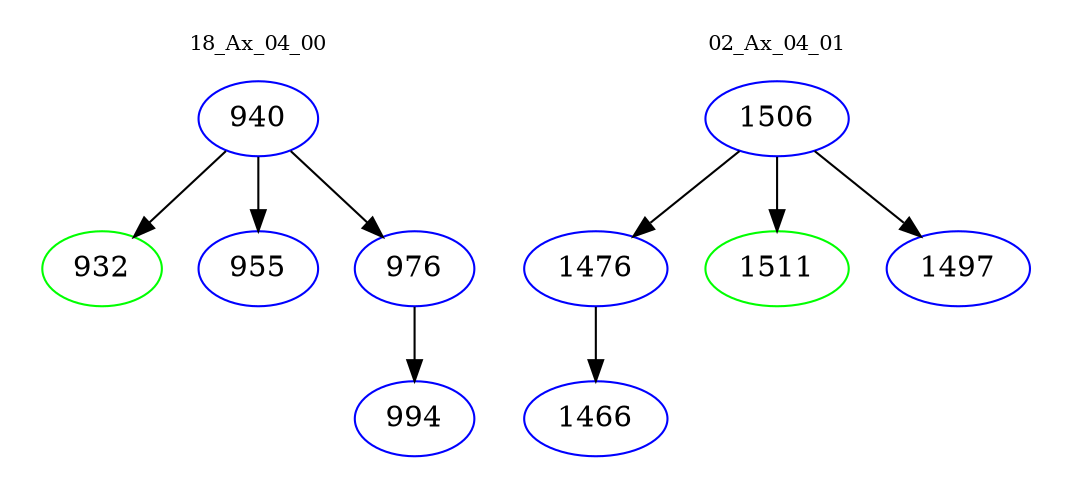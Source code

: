 digraph{
subgraph cluster_0 {
color = white
label = "18_Ax_04_00";
fontsize=10;
T0_940 [label="940", color="blue"]
T0_940 -> T0_932 [color="black"]
T0_932 [label="932", color="green"]
T0_940 -> T0_955 [color="black"]
T0_955 [label="955", color="blue"]
T0_940 -> T0_976 [color="black"]
T0_976 [label="976", color="blue"]
T0_976 -> T0_994 [color="black"]
T0_994 [label="994", color="blue"]
}
subgraph cluster_1 {
color = white
label = "02_Ax_04_01";
fontsize=10;
T1_1506 [label="1506", color="blue"]
T1_1506 -> T1_1476 [color="black"]
T1_1476 [label="1476", color="blue"]
T1_1476 -> T1_1466 [color="black"]
T1_1466 [label="1466", color="blue"]
T1_1506 -> T1_1511 [color="black"]
T1_1511 [label="1511", color="green"]
T1_1506 -> T1_1497 [color="black"]
T1_1497 [label="1497", color="blue"]
}
}
